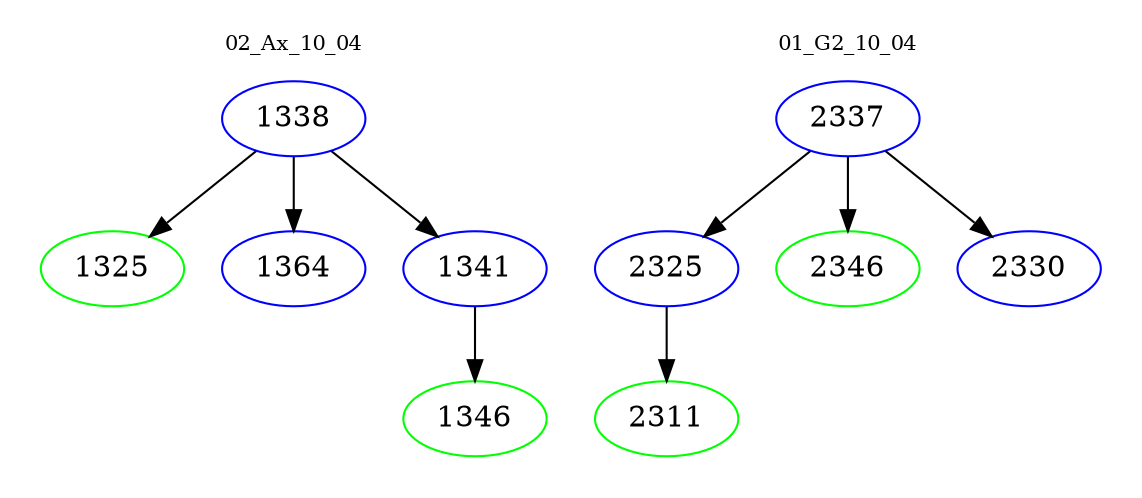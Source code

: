 digraph{
subgraph cluster_0 {
color = white
label = "02_Ax_10_04";
fontsize=10;
T0_1338 [label="1338", color="blue"]
T0_1338 -> T0_1325 [color="black"]
T0_1325 [label="1325", color="green"]
T0_1338 -> T0_1364 [color="black"]
T0_1364 [label="1364", color="blue"]
T0_1338 -> T0_1341 [color="black"]
T0_1341 [label="1341", color="blue"]
T0_1341 -> T0_1346 [color="black"]
T0_1346 [label="1346", color="green"]
}
subgraph cluster_1 {
color = white
label = "01_G2_10_04";
fontsize=10;
T1_2337 [label="2337", color="blue"]
T1_2337 -> T1_2325 [color="black"]
T1_2325 [label="2325", color="blue"]
T1_2325 -> T1_2311 [color="black"]
T1_2311 [label="2311", color="green"]
T1_2337 -> T1_2346 [color="black"]
T1_2346 [label="2346", color="green"]
T1_2337 -> T1_2330 [color="black"]
T1_2330 [label="2330", color="blue"]
}
}
